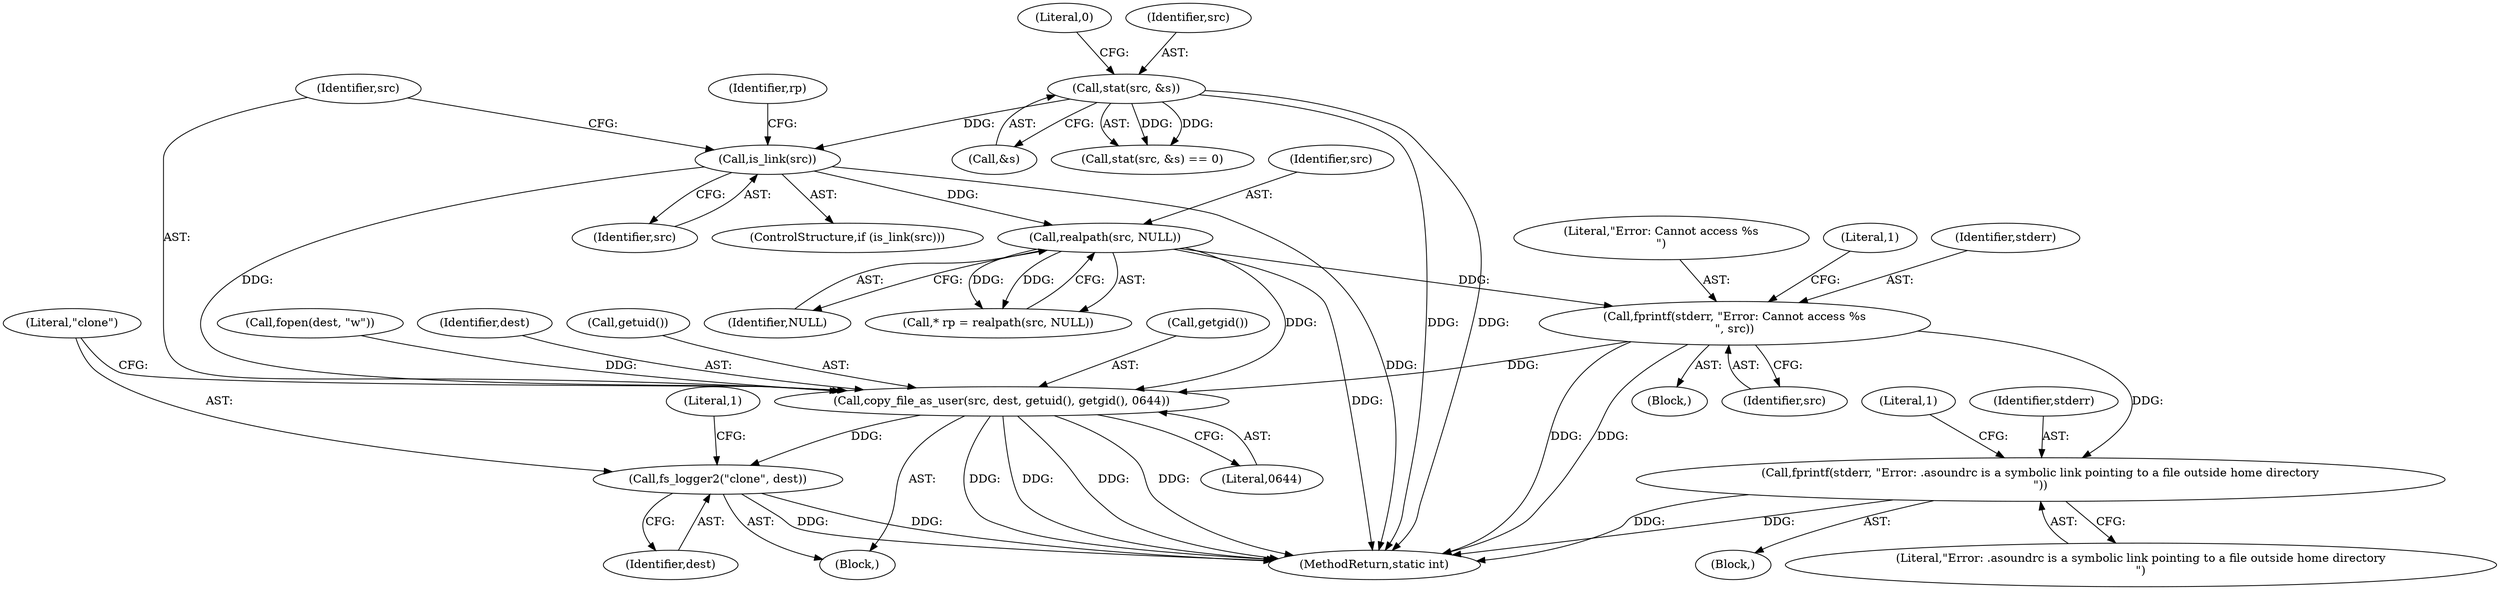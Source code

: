 digraph "0_firejail_38d418505e9ee2d326557e5639e8da49c298858f_0@API" {
"1000167" [label="(Call,fprintf(stderr, \"Error: Cannot access %s\n\", src))"];
"1000160" [label="(Call,realpath(src, NULL))"];
"1000154" [label="(Call,is_link(src))"];
"1000147" [label="(Call,stat(src, &s))"];
"1000186" [label="(Call,fprintf(stderr, \"Error: .asoundrc is a symbolic link pointing to a file outside home directory\n\"))"];
"1000193" [label="(Call,copy_file_as_user(src, dest, getuid(), getgid(), 0644))"];
"1000199" [label="(Call,fs_logger2(\"clone\", dest))"];
"1000159" [label="(Identifier,rp)"];
"1000162" [label="(Identifier,NULL)"];
"1000153" [label="(ControlStructure,if (is_link(src)))"];
"1000151" [label="(Literal,0)"];
"1000148" [label="(Identifier,src)"];
"1000146" [label="(Call,stat(src, &s) == 0)"];
"1000190" [label="(Literal,1)"];
"1000169" [label="(Literal,\"Error: Cannot access %s\n\")"];
"1000166" [label="(Block,)"];
"1000154" [label="(Call,is_link(src))"];
"1000149" [label="(Call,&s)"];
"1000187" [label="(Identifier,stderr)"];
"1000115" [label="(Call,fopen(dest, \"w\"))"];
"1000160" [label="(Call,realpath(src, NULL))"];
"1000172" [label="(Literal,1)"];
"1000203" [label="(Literal,1)"];
"1000201" [label="(Identifier,dest)"];
"1000158" [label="(Call,* rp = realpath(src, NULL))"];
"1000161" [label="(Identifier,src)"];
"1000193" [label="(Call,copy_file_as_user(src, dest, getuid(), getgid(), 0644))"];
"1000195" [label="(Identifier,dest)"];
"1000170" [label="(Identifier,src)"];
"1000194" [label="(Identifier,src)"];
"1000206" [label="(MethodReturn,static int)"];
"1000167" [label="(Call,fprintf(stderr, \"Error: Cannot access %s\n\", src))"];
"1000196" [label="(Call,getuid())"];
"1000152" [label="(Block,)"];
"1000197" [label="(Call,getgid())"];
"1000200" [label="(Literal,\"clone\")"];
"1000198" [label="(Literal,0644)"];
"1000155" [label="(Identifier,src)"];
"1000147" [label="(Call,stat(src, &s))"];
"1000185" [label="(Block,)"];
"1000199" [label="(Call,fs_logger2(\"clone\", dest))"];
"1000168" [label="(Identifier,stderr)"];
"1000186" [label="(Call,fprintf(stderr, \"Error: .asoundrc is a symbolic link pointing to a file outside home directory\n\"))"];
"1000188" [label="(Literal,\"Error: .asoundrc is a symbolic link pointing to a file outside home directory\n\")"];
"1000167" -> "1000166"  [label="AST: "];
"1000167" -> "1000170"  [label="CFG: "];
"1000168" -> "1000167"  [label="AST: "];
"1000169" -> "1000167"  [label="AST: "];
"1000170" -> "1000167"  [label="AST: "];
"1000172" -> "1000167"  [label="CFG: "];
"1000167" -> "1000206"  [label="DDG: "];
"1000167" -> "1000206"  [label="DDG: "];
"1000160" -> "1000167"  [label="DDG: "];
"1000167" -> "1000186"  [label="DDG: "];
"1000167" -> "1000193"  [label="DDG: "];
"1000160" -> "1000158"  [label="AST: "];
"1000160" -> "1000162"  [label="CFG: "];
"1000161" -> "1000160"  [label="AST: "];
"1000162" -> "1000160"  [label="AST: "];
"1000158" -> "1000160"  [label="CFG: "];
"1000160" -> "1000206"  [label="DDG: "];
"1000160" -> "1000158"  [label="DDG: "];
"1000160" -> "1000158"  [label="DDG: "];
"1000154" -> "1000160"  [label="DDG: "];
"1000160" -> "1000193"  [label="DDG: "];
"1000154" -> "1000153"  [label="AST: "];
"1000154" -> "1000155"  [label="CFG: "];
"1000155" -> "1000154"  [label="AST: "];
"1000159" -> "1000154"  [label="CFG: "];
"1000194" -> "1000154"  [label="CFG: "];
"1000154" -> "1000206"  [label="DDG: "];
"1000147" -> "1000154"  [label="DDG: "];
"1000154" -> "1000193"  [label="DDG: "];
"1000147" -> "1000146"  [label="AST: "];
"1000147" -> "1000149"  [label="CFG: "];
"1000148" -> "1000147"  [label="AST: "];
"1000149" -> "1000147"  [label="AST: "];
"1000151" -> "1000147"  [label="CFG: "];
"1000147" -> "1000206"  [label="DDG: "];
"1000147" -> "1000206"  [label="DDG: "];
"1000147" -> "1000146"  [label="DDG: "];
"1000147" -> "1000146"  [label="DDG: "];
"1000186" -> "1000185"  [label="AST: "];
"1000186" -> "1000188"  [label="CFG: "];
"1000187" -> "1000186"  [label="AST: "];
"1000188" -> "1000186"  [label="AST: "];
"1000190" -> "1000186"  [label="CFG: "];
"1000186" -> "1000206"  [label="DDG: "];
"1000186" -> "1000206"  [label="DDG: "];
"1000193" -> "1000152"  [label="AST: "];
"1000193" -> "1000198"  [label="CFG: "];
"1000194" -> "1000193"  [label="AST: "];
"1000195" -> "1000193"  [label="AST: "];
"1000196" -> "1000193"  [label="AST: "];
"1000197" -> "1000193"  [label="AST: "];
"1000198" -> "1000193"  [label="AST: "];
"1000200" -> "1000193"  [label="CFG: "];
"1000193" -> "1000206"  [label="DDG: "];
"1000193" -> "1000206"  [label="DDG: "];
"1000193" -> "1000206"  [label="DDG: "];
"1000193" -> "1000206"  [label="DDG: "];
"1000115" -> "1000193"  [label="DDG: "];
"1000193" -> "1000199"  [label="DDG: "];
"1000199" -> "1000152"  [label="AST: "];
"1000199" -> "1000201"  [label="CFG: "];
"1000200" -> "1000199"  [label="AST: "];
"1000201" -> "1000199"  [label="AST: "];
"1000203" -> "1000199"  [label="CFG: "];
"1000199" -> "1000206"  [label="DDG: "];
"1000199" -> "1000206"  [label="DDG: "];
}
